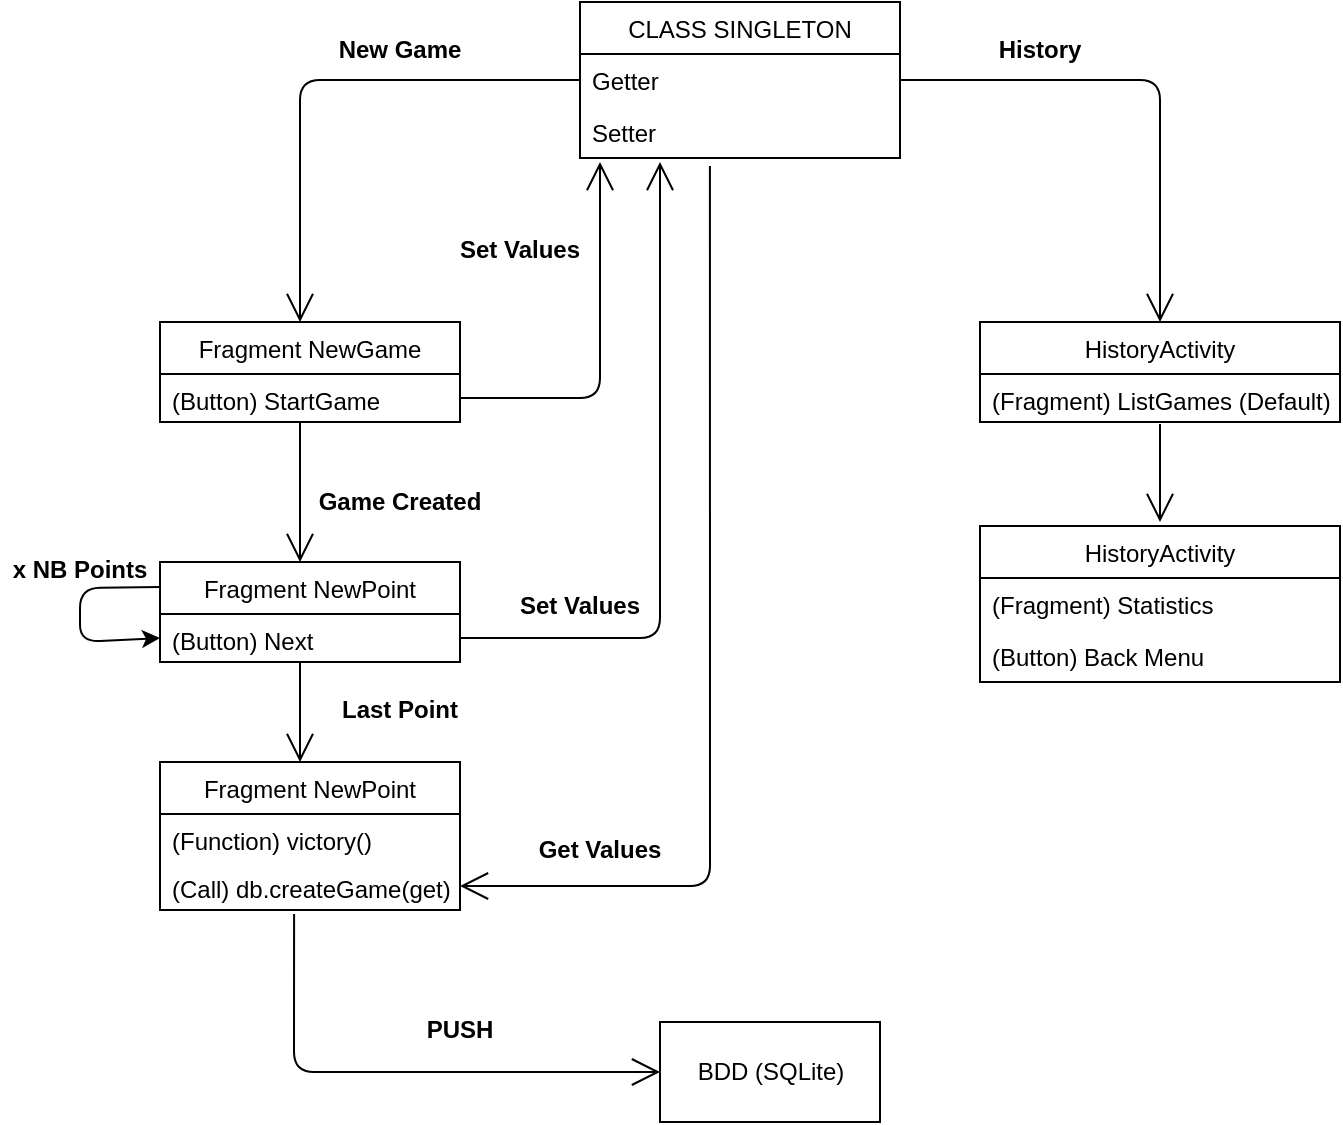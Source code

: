 <mxfile version="14.5.3" type="github"><diagram id="xEyc86nmr2D_uog5RZ8k" name="Page-1"><mxGraphModel dx="1200" dy="693" grid="1" gridSize="10" guides="1" tooltips="1" connect="1" arrows="1" fold="1" page="1" pageScale="1" pageWidth="827" pageHeight="1169" math="0" shadow="0"><root><mxCell id="0"/><mxCell id="1" parent="0"/><mxCell id="3Ked7T3tFeqkyxFhHWcR-1" value="CLASS SINGLETON" style="swimlane;fontStyle=0;childLayout=stackLayout;horizontal=1;startSize=26;fillColor=none;horizontalStack=0;resizeParent=1;resizeParentMax=0;resizeLast=0;collapsible=1;marginBottom=0;" vertex="1" parent="1"><mxGeometry x="320" y="40" width="160" height="78" as="geometry"><mxRectangle x="320" y="40" width="100" height="26" as="alternateBounds"/></mxGeometry></mxCell><mxCell id="3Ked7T3tFeqkyxFhHWcR-2" value="Getter" style="text;strokeColor=none;fillColor=none;align=left;verticalAlign=top;spacingLeft=4;spacingRight=4;overflow=hidden;rotatable=0;points=[[0,0.5],[1,0.5]];portConstraint=eastwest;" vertex="1" parent="3Ked7T3tFeqkyxFhHWcR-1"><mxGeometry y="26" width="160" height="26" as="geometry"/></mxCell><mxCell id="3Ked7T3tFeqkyxFhHWcR-3" value="Setter" style="text;strokeColor=none;fillColor=none;align=left;verticalAlign=top;spacingLeft=4;spacingRight=4;overflow=hidden;rotatable=0;points=[[0,0.5],[1,0.5]];portConstraint=eastwest;" vertex="1" parent="3Ked7T3tFeqkyxFhHWcR-1"><mxGeometry y="52" width="160" height="26" as="geometry"/></mxCell><mxCell id="3Ked7T3tFeqkyxFhHWcR-6" value="" style="endArrow=open;endFill=1;endSize=12;html=1;exitX=0;exitY=0.5;exitDx=0;exitDy=0;" edge="1" parent="1" source="3Ked7T3tFeqkyxFhHWcR-2"><mxGeometry width="160" relative="1" as="geometry"><mxPoint x="400" y="290" as="sourcePoint"/><mxPoint x="180" y="200" as="targetPoint"/><Array as="points"><mxPoint x="180" y="79"/></Array></mxGeometry></mxCell><mxCell id="3Ked7T3tFeqkyxFhHWcR-7" value="New Game" style="text;align=center;fontStyle=1;verticalAlign=middle;spacingLeft=3;spacingRight=3;strokeColor=none;rotatable=0;points=[[0,0.5],[1,0.5]];portConstraint=eastwest;" vertex="1" parent="1"><mxGeometry x="190" y="50" width="80" height="26" as="geometry"/></mxCell><mxCell id="3Ked7T3tFeqkyxFhHWcR-8" value="Fragment NewGame" style="swimlane;fontStyle=0;childLayout=stackLayout;horizontal=1;startSize=26;fillColor=none;horizontalStack=0;resizeParent=1;resizeParentMax=0;resizeLast=0;collapsible=1;marginBottom=0;" vertex="1" parent="1"><mxGeometry x="110" y="200" width="150" height="50" as="geometry"/></mxCell><mxCell id="3Ked7T3tFeqkyxFhHWcR-9" value="(Button) StartGame " style="text;strokeColor=none;fillColor=none;align=left;verticalAlign=top;spacingLeft=4;spacingRight=4;overflow=hidden;rotatable=0;points=[[0,0.5],[1,0.5]];portConstraint=eastwest;" vertex="1" parent="3Ked7T3tFeqkyxFhHWcR-8"><mxGeometry y="26" width="150" height="24" as="geometry"/></mxCell><mxCell id="3Ked7T3tFeqkyxFhHWcR-13" value="" style="endArrow=open;endFill=1;endSize=12;html=1;exitX=0.45;exitY=1.067;exitDx=0;exitDy=0;exitPerimeter=0;" edge="1" parent="1"><mxGeometry width="160" relative="1" as="geometry"><mxPoint x="180" y="250" as="sourcePoint"/><mxPoint x="180" y="320" as="targetPoint"/></mxGeometry></mxCell><mxCell id="3Ked7T3tFeqkyxFhHWcR-14" value="Game Created" style="text;align=center;fontStyle=1;verticalAlign=middle;spacingLeft=3;spacingRight=3;strokeColor=none;rotatable=0;points=[[0,0.5],[1,0.5]];portConstraint=eastwest;" vertex="1" parent="1"><mxGeometry x="180" y="276" width="100" height="26" as="geometry"/></mxCell><mxCell id="3Ked7T3tFeqkyxFhHWcR-15" value="Fragment NewPoint" style="swimlane;fontStyle=0;childLayout=stackLayout;horizontal=1;startSize=26;fillColor=none;horizontalStack=0;resizeParent=1;resizeParentMax=0;resizeLast=0;collapsible=1;marginBottom=0;" vertex="1" parent="1"><mxGeometry x="110" y="320" width="150" height="50" as="geometry"/></mxCell><mxCell id="3Ked7T3tFeqkyxFhHWcR-16" value="(Button) Next " style="text;strokeColor=none;fillColor=none;align=left;verticalAlign=top;spacingLeft=4;spacingRight=4;overflow=hidden;rotatable=0;points=[[0,0.5],[1,0.5]];portConstraint=eastwest;" vertex="1" parent="3Ked7T3tFeqkyxFhHWcR-15"><mxGeometry y="26" width="150" height="24" as="geometry"/></mxCell><mxCell id="3Ked7T3tFeqkyxFhHWcR-36" value="" style="endArrow=classic;html=1;exitX=0;exitY=0.25;exitDx=0;exitDy=0;entryX=0;entryY=0.5;entryDx=0;entryDy=0;" edge="1" parent="3Ked7T3tFeqkyxFhHWcR-15" source="3Ked7T3tFeqkyxFhHWcR-15" target="3Ked7T3tFeqkyxFhHWcR-16"><mxGeometry width="50" height="50" relative="1" as="geometry"><mxPoint x="-90" y="40" as="sourcePoint"/><mxPoint x="-30" y="60" as="targetPoint"/><Array as="points"><mxPoint x="-40" y="13"/><mxPoint x="-40" y="40"/></Array></mxGeometry></mxCell><mxCell id="3Ked7T3tFeqkyxFhHWcR-20" value="" style="endArrow=open;endFill=1;endSize=12;html=1;exitX=0.45;exitY=1.067;exitDx=0;exitDy=0;exitPerimeter=0;" edge="1" parent="1"><mxGeometry width="160" relative="1" as="geometry"><mxPoint x="180" y="370" as="sourcePoint"/><mxPoint x="180" y="420" as="targetPoint"/><Array as="points"><mxPoint x="180" y="390"/></Array></mxGeometry></mxCell><mxCell id="3Ked7T3tFeqkyxFhHWcR-21" value="Last Point" style="text;align=center;fontStyle=1;verticalAlign=middle;spacingLeft=3;spacingRight=3;strokeColor=none;rotatable=0;points=[[0,0.5],[1,0.5]];portConstraint=eastwest;" vertex="1" parent="1"><mxGeometry x="180" y="380" width="100" height="26" as="geometry"/></mxCell><mxCell id="3Ked7T3tFeqkyxFhHWcR-25" value="" style="endArrow=open;endFill=1;endSize=12;html=1;exitX=1;exitY=0.5;exitDx=0;exitDy=0;" edge="1" parent="1" source="3Ked7T3tFeqkyxFhHWcR-9"><mxGeometry width="160" relative="1" as="geometry"><mxPoint x="260" y="630" as="sourcePoint"/><mxPoint x="330" y="120" as="targetPoint"/><Array as="points"><mxPoint x="330" y="238"/></Array></mxGeometry></mxCell><mxCell id="3Ked7T3tFeqkyxFhHWcR-26" value="" style="endArrow=open;endFill=1;endSize=12;html=1;" edge="1" parent="1" source="3Ked7T3tFeqkyxFhHWcR-2"><mxGeometry width="160" relative="1" as="geometry"><mxPoint x="480" y="79" as="sourcePoint"/><mxPoint x="610" y="200" as="targetPoint"/><Array as="points"><mxPoint x="610" y="79"/></Array></mxGeometry></mxCell><mxCell id="3Ked7T3tFeqkyxFhHWcR-27" value="HistoryActivity" style="swimlane;fontStyle=0;childLayout=stackLayout;horizontal=1;startSize=26;fillColor=none;horizontalStack=0;resizeParent=1;resizeParentMax=0;resizeLast=0;collapsible=1;marginBottom=0;" vertex="1" parent="1"><mxGeometry x="520" y="200" width="180" height="50" as="geometry"/></mxCell><mxCell id="3Ked7T3tFeqkyxFhHWcR-28" value="(Fragment) ListGames (Default) " style="text;strokeColor=none;fillColor=none;align=left;verticalAlign=top;spacingLeft=4;spacingRight=4;overflow=hidden;rotatable=0;points=[[0,0.5],[1,0.5]];portConstraint=eastwest;" vertex="1" parent="3Ked7T3tFeqkyxFhHWcR-27"><mxGeometry y="26" width="180" height="24" as="geometry"/></mxCell><mxCell id="3Ked7T3tFeqkyxFhHWcR-29" value="HistoryActivity" style="swimlane;fontStyle=0;childLayout=stackLayout;horizontal=1;startSize=26;fillColor=none;horizontalStack=0;resizeParent=1;resizeParentMax=0;resizeLast=0;collapsible=1;marginBottom=0;" vertex="1" parent="1"><mxGeometry x="520" y="302" width="180" height="78" as="geometry"/></mxCell><mxCell id="3Ked7T3tFeqkyxFhHWcR-30" value="(Fragment) Statistics" style="text;strokeColor=none;fillColor=none;align=left;verticalAlign=top;spacingLeft=4;spacingRight=4;overflow=hidden;rotatable=0;points=[[0,0.5],[1,0.5]];portConstraint=eastwest;" vertex="1" parent="3Ked7T3tFeqkyxFhHWcR-29"><mxGeometry y="26" width="180" height="26" as="geometry"/></mxCell><mxCell id="3Ked7T3tFeqkyxFhHWcR-31" value="(Button) Back Menu" style="text;strokeColor=none;fillColor=none;align=left;verticalAlign=top;spacingLeft=4;spacingRight=4;overflow=hidden;rotatable=0;points=[[0,0.5],[1,0.5]];portConstraint=eastwest;" vertex="1" parent="3Ked7T3tFeqkyxFhHWcR-29"><mxGeometry y="52" width="180" height="26" as="geometry"/></mxCell><mxCell id="3Ked7T3tFeqkyxFhHWcR-32" value="" style="endArrow=open;endFill=1;endSize=12;html=1;exitX=0.5;exitY=1.042;exitDx=0;exitDy=0;exitPerimeter=0;" edge="1" parent="1" source="3Ked7T3tFeqkyxFhHWcR-28"><mxGeometry width="160" relative="1" as="geometry"><mxPoint x="610" y="280" as="sourcePoint"/><mxPoint x="610" y="300" as="targetPoint"/></mxGeometry></mxCell><mxCell id="3Ked7T3tFeqkyxFhHWcR-34" value="History" style="text;align=center;fontStyle=1;verticalAlign=middle;spacingLeft=3;spacingRight=3;strokeColor=none;rotatable=0;points=[[0,0.5],[1,0.5]];portConstraint=eastwest;" vertex="1" parent="1"><mxGeometry x="510" y="50" width="80" height="26" as="geometry"/></mxCell><mxCell id="3Ked7T3tFeqkyxFhHWcR-35" value="Set Values" style="text;align=center;fontStyle=1;verticalAlign=middle;spacingLeft=3;spacingRight=3;strokeColor=none;rotatable=0;points=[[0,0.5],[1,0.5]];portConstraint=eastwest;" vertex="1" parent="1"><mxGeometry x="250" y="150" width="80" height="26" as="geometry"/></mxCell><mxCell id="3Ked7T3tFeqkyxFhHWcR-37" value="x NB Points" style="text;align=center;fontStyle=1;verticalAlign=middle;spacingLeft=3;spacingRight=3;strokeColor=none;rotatable=0;points=[[0,0.5],[1,0.5]];portConstraint=eastwest;" vertex="1" parent="1"><mxGeometry x="30" y="310" width="80" height="26" as="geometry"/></mxCell><mxCell id="3Ked7T3tFeqkyxFhHWcR-38" value="Fragment NewPoint" style="swimlane;fontStyle=0;childLayout=stackLayout;horizontal=1;startSize=26;fillColor=none;horizontalStack=0;resizeParent=1;resizeParentMax=0;resizeLast=0;collapsible=1;marginBottom=0;" vertex="1" parent="1"><mxGeometry x="110" y="420" width="150" height="74" as="geometry"/></mxCell><mxCell id="3Ked7T3tFeqkyxFhHWcR-41" value="(Function) victory() " style="text;strokeColor=none;fillColor=none;align=left;verticalAlign=top;spacingLeft=4;spacingRight=4;overflow=hidden;rotatable=0;points=[[0,0.5],[1,0.5]];portConstraint=eastwest;" vertex="1" parent="3Ked7T3tFeqkyxFhHWcR-38"><mxGeometry y="26" width="150" height="24" as="geometry"/></mxCell><mxCell id="3Ked7T3tFeqkyxFhHWcR-39" value="(Call) db.createGame(get) " style="text;strokeColor=none;fillColor=none;align=left;verticalAlign=top;spacingLeft=4;spacingRight=4;overflow=hidden;rotatable=0;points=[[0,0.5],[1,0.5]];portConstraint=eastwest;" vertex="1" parent="3Ked7T3tFeqkyxFhHWcR-38"><mxGeometry y="50" width="150" height="24" as="geometry"/></mxCell><mxCell id="3Ked7T3tFeqkyxFhHWcR-42" value="" style="endArrow=open;endFill=1;endSize=12;html=1;exitX=1;exitY=0.5;exitDx=0;exitDy=0;" edge="1" parent="1"><mxGeometry width="160" relative="1" as="geometry"><mxPoint x="260" y="358" as="sourcePoint"/><mxPoint x="360" y="120" as="targetPoint"/><Array as="points"><mxPoint x="360" y="358"/></Array></mxGeometry></mxCell><mxCell id="3Ked7T3tFeqkyxFhHWcR-43" value="Set Values" style="text;align=center;fontStyle=1;verticalAlign=middle;spacingLeft=3;spacingRight=3;strokeColor=none;rotatable=0;points=[[0,0.5],[1,0.5]];portConstraint=eastwest;" vertex="1" parent="1"><mxGeometry x="280" y="328" width="80" height="26" as="geometry"/></mxCell><mxCell id="3Ked7T3tFeqkyxFhHWcR-44" value="" style="endArrow=open;endFill=1;endSize=12;html=1;exitX=0.406;exitY=1.154;exitDx=0;exitDy=0;exitPerimeter=0;entryX=1;entryY=0.5;entryDx=0;entryDy=0;" edge="1" parent="1" source="3Ked7T3tFeqkyxFhHWcR-3" target="3Ked7T3tFeqkyxFhHWcR-39"><mxGeometry width="160" relative="1" as="geometry"><mxPoint x="360" y="460" as="sourcePoint"/><mxPoint x="385" y="490" as="targetPoint"/><Array as="points"><mxPoint x="385" y="482"/></Array></mxGeometry></mxCell><mxCell id="3Ked7T3tFeqkyxFhHWcR-45" value="Get Values" style="text;align=center;fontStyle=1;verticalAlign=middle;spacingLeft=3;spacingRight=3;strokeColor=none;rotatable=0;points=[[0,0.5],[1,0.5]];portConstraint=eastwest;" vertex="1" parent="1"><mxGeometry x="290" y="450" width="80" height="26" as="geometry"/></mxCell><mxCell id="3Ked7T3tFeqkyxFhHWcR-49" value="BDD (SQLite)" style="html=1;" vertex="1" parent="1"><mxGeometry x="360" y="550" width="110" height="50" as="geometry"/></mxCell><mxCell id="3Ked7T3tFeqkyxFhHWcR-50" value="" style="endArrow=open;endFill=1;endSize=12;html=1;exitX=0.447;exitY=1.083;exitDx=0;exitDy=0;exitPerimeter=0;entryX=0;entryY=0.5;entryDx=0;entryDy=0;" edge="1" parent="1" source="3Ked7T3tFeqkyxFhHWcR-39" target="3Ked7T3tFeqkyxFhHWcR-49"><mxGeometry width="160" relative="1" as="geometry"><mxPoint x="330" y="360" as="sourcePoint"/><mxPoint x="177" y="600" as="targetPoint"/><Array as="points"><mxPoint x="177" y="575"/></Array></mxGeometry></mxCell><mxCell id="3Ked7T3tFeqkyxFhHWcR-51" value="PUSH" style="text;align=center;fontStyle=1;verticalAlign=middle;spacingLeft=3;spacingRight=3;strokeColor=none;rotatable=0;points=[[0,0.5],[1,0.5]];portConstraint=eastwest;" vertex="1" parent="1"><mxGeometry x="220" y="540" width="80" height="26" as="geometry"/></mxCell></root></mxGraphModel></diagram></mxfile>